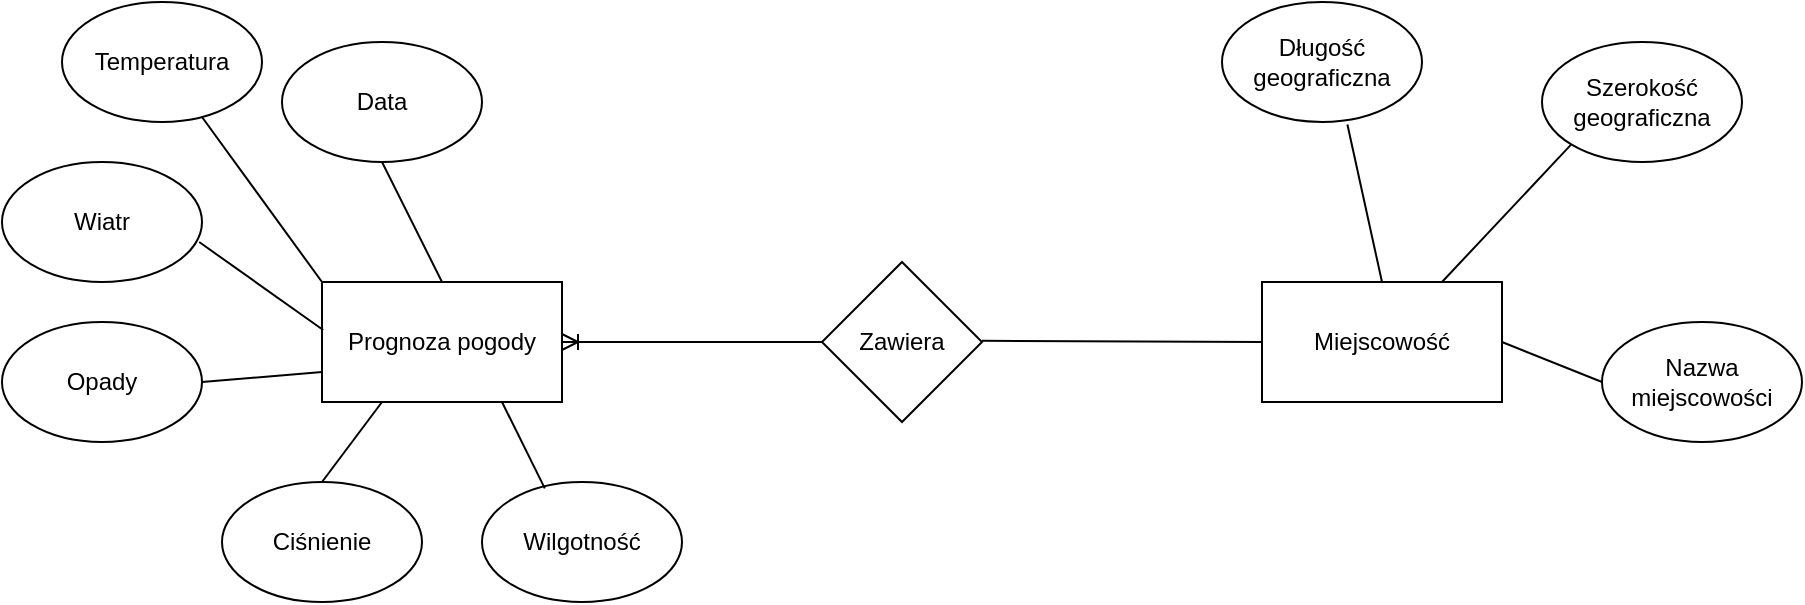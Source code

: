<mxfile version="22.0.4" type="device">
  <diagram id="wAxUxL8m-4CSuetN4ODD" name="Page-1">
    <mxGraphModel dx="2062" dy="666" grid="1" gridSize="10" guides="1" tooltips="1" connect="1" arrows="1" fold="1" page="1" pageScale="1" pageWidth="827" pageHeight="1169" math="0" shadow="0">
      <root>
        <mxCell id="0" />
        <mxCell id="1" parent="0" />
        <mxCell id="3YsNiaVbnSvqqKacSZGo-29" value="Miejscowość" style="rounded=0;whiteSpace=wrap;html=1;" parent="1" vertex="1">
          <mxGeometry x="380" y="400" width="120" height="60" as="geometry" />
        </mxCell>
        <mxCell id="3YsNiaVbnSvqqKacSZGo-30" value="Prognoza pogody" style="rounded=0;whiteSpace=wrap;html=1;" parent="1" vertex="1">
          <mxGeometry x="-90" y="400" width="120" height="60" as="geometry" />
        </mxCell>
        <mxCell id="3YsNiaVbnSvqqKacSZGo-31" value="Data&lt;span style=&quot;color: rgba(0, 0, 0, 0); font-family: monospace; font-size: 0px; text-align: start;&quot;&gt;%3CmxGraphModel%3E%3Croot%3E%3CmxCell%20id%3D%220%22%2F%3E%3CmxCell%20id%3D%221%22%20parent%3D%220%22%2F%3E%3CmxCell%20id%3D%222%22%20value%3D%22EntryID%22%20style%3D%22ellipse%3BwhiteSpace%3Dwrap%3Bhtml%3D1%3B%22%20vertex%3D%221%22%20parent%3D%221%22%3E%3CmxGeometry%20x%3D%2260%22%20y%3D%22250%22%20width%3D%22100%22%20height%3D%2260%22%20as%3D%22geometry%22%2F%3E%3C%2FmxCell%3E%3C%2Froot%3E%3C%2FmxGraphModel%3E&lt;/span&gt;" style="ellipse;whiteSpace=wrap;html=1;" parent="1" vertex="1">
          <mxGeometry x="-110" y="280" width="100" height="60" as="geometry" />
        </mxCell>
        <mxCell id="3YsNiaVbnSvqqKacSZGo-33" value="Temperatura" style="ellipse;whiteSpace=wrap;html=1;" parent="1" vertex="1">
          <mxGeometry x="-220" y="260" width="100" height="60" as="geometry" />
        </mxCell>
        <mxCell id="3YsNiaVbnSvqqKacSZGo-34" value="Ciśnienie" style="ellipse;whiteSpace=wrap;html=1;" parent="1" vertex="1">
          <mxGeometry x="-140" y="500" width="100" height="60" as="geometry" />
        </mxCell>
        <mxCell id="3YsNiaVbnSvqqKacSZGo-35" value="Opady" style="ellipse;whiteSpace=wrap;html=1;" parent="1" vertex="1">
          <mxGeometry x="-250" y="420" width="100" height="60" as="geometry" />
        </mxCell>
        <mxCell id="3YsNiaVbnSvqqKacSZGo-36" value="Wiatr" style="ellipse;whiteSpace=wrap;html=1;" parent="1" vertex="1">
          <mxGeometry x="-250" y="340" width="100" height="60" as="geometry" />
        </mxCell>
        <mxCell id="3YsNiaVbnSvqqKacSZGo-38" value="Wilgotność" style="ellipse;whiteSpace=wrap;html=1;" parent="1" vertex="1">
          <mxGeometry x="-10" y="500" width="100" height="60" as="geometry" />
        </mxCell>
        <mxCell id="3YsNiaVbnSvqqKacSZGo-41" value="Nazwa miejscowości" style="ellipse;whiteSpace=wrap;html=1;" parent="1" vertex="1">
          <mxGeometry x="550" y="420" width="100" height="60" as="geometry" />
        </mxCell>
        <mxCell id="3YsNiaVbnSvqqKacSZGo-44" value="" style="endArrow=none;html=1;rounded=0;entryX=0;entryY=0.5;entryDx=0;entryDy=0;exitX=1;exitY=0.5;exitDx=0;exitDy=0;" parent="1" source="3YsNiaVbnSvqqKacSZGo-29" target="3YsNiaVbnSvqqKacSZGo-41" edge="1">
          <mxGeometry width="50" height="50" relative="1" as="geometry">
            <mxPoint x="260" y="370" as="sourcePoint" />
            <mxPoint x="310" y="320" as="targetPoint" />
          </mxGeometry>
        </mxCell>
        <mxCell id="3YsNiaVbnSvqqKacSZGo-48" value="" style="endArrow=none;html=1;rounded=0;entryX=0.5;entryY=1;entryDx=0;entryDy=0;exitX=0.5;exitY=0;exitDx=0;exitDy=0;" parent="1" source="3YsNiaVbnSvqqKacSZGo-30" target="3YsNiaVbnSvqqKacSZGo-31" edge="1">
          <mxGeometry width="50" height="50" relative="1" as="geometry">
            <mxPoint x="-55" y="410" as="sourcePoint" />
            <mxPoint x="-5" y="340" as="targetPoint" />
          </mxGeometry>
        </mxCell>
        <mxCell id="3YsNiaVbnSvqqKacSZGo-49" value="" style="endArrow=none;html=1;rounded=0;exitX=0.005;exitY=0.4;exitDx=0;exitDy=0;entryX=0.986;entryY=0.667;entryDx=0;entryDy=0;entryPerimeter=0;exitPerimeter=0;" parent="1" source="3YsNiaVbnSvqqKacSZGo-30" target="3YsNiaVbnSvqqKacSZGo-36" edge="1">
          <mxGeometry width="50" height="50" relative="1" as="geometry">
            <mxPoint x="-20" y="410" as="sourcePoint" />
            <mxPoint x="-140" y="400" as="targetPoint" />
          </mxGeometry>
        </mxCell>
        <mxCell id="3YsNiaVbnSvqqKacSZGo-50" value="" style="endArrow=none;html=1;rounded=0;exitX=0.5;exitY=0;exitDx=0;exitDy=0;" parent="1" target="3YsNiaVbnSvqqKacSZGo-33" edge="1">
          <mxGeometry width="50" height="50" relative="1" as="geometry">
            <mxPoint x="-90" y="400" as="sourcePoint" />
            <mxPoint x="-140" y="370" as="targetPoint" />
          </mxGeometry>
        </mxCell>
        <mxCell id="3YsNiaVbnSvqqKacSZGo-51" value="" style="endArrow=none;html=1;rounded=0;entryX=0;entryY=0.75;entryDx=0;entryDy=0;exitX=1;exitY=0.5;exitDx=0;exitDy=0;" parent="1" source="3YsNiaVbnSvqqKacSZGo-35" target="3YsNiaVbnSvqqKacSZGo-30" edge="1">
          <mxGeometry width="50" height="50" relative="1" as="geometry">
            <mxPoint x="-150" y="480" as="sourcePoint" />
            <mxPoint x="-100" y="430" as="targetPoint" />
          </mxGeometry>
        </mxCell>
        <mxCell id="3YsNiaVbnSvqqKacSZGo-52" value="" style="endArrow=none;html=1;rounded=0;entryX=0.25;entryY=1;entryDx=0;entryDy=0;exitX=0.5;exitY=0;exitDx=0;exitDy=0;" parent="1" source="3YsNiaVbnSvqqKacSZGo-34" target="3YsNiaVbnSvqqKacSZGo-30" edge="1">
          <mxGeometry width="50" height="50" relative="1" as="geometry">
            <mxPoint x="-150" y="510" as="sourcePoint" />
            <mxPoint x="-100" y="460" as="targetPoint" />
          </mxGeometry>
        </mxCell>
        <mxCell id="3YsNiaVbnSvqqKacSZGo-53" value="" style="endArrow=none;html=1;rounded=0;exitX=0.75;exitY=1;exitDx=0;exitDy=0;entryX=0.314;entryY=0.053;entryDx=0;entryDy=0;entryPerimeter=0;" parent="1" source="3YsNiaVbnSvqqKacSZGo-30" target="3YsNiaVbnSvqqKacSZGo-38" edge="1">
          <mxGeometry width="50" height="50" relative="1" as="geometry">
            <mxPoint y="430" as="sourcePoint" />
            <mxPoint x="20" y="480" as="targetPoint" />
          </mxGeometry>
        </mxCell>
        <mxCell id="k65Isa8-VZfwUmexK9yl-1" value="Długość geograficzna" style="ellipse;whiteSpace=wrap;html=1;" vertex="1" parent="1">
          <mxGeometry x="360" y="260" width="100" height="60" as="geometry" />
        </mxCell>
        <mxCell id="k65Isa8-VZfwUmexK9yl-2" value="Szerokość geograficzna" style="ellipse;whiteSpace=wrap;html=1;" vertex="1" parent="1">
          <mxGeometry x="520" y="280" width="100" height="60" as="geometry" />
        </mxCell>
        <mxCell id="k65Isa8-VZfwUmexK9yl-3" value="" style="endArrow=none;html=1;rounded=0;entryX=0;entryY=1;entryDx=0;entryDy=0;exitX=0.75;exitY=0;exitDx=0;exitDy=0;" edge="1" parent="1" source="3YsNiaVbnSvqqKacSZGo-29" target="k65Isa8-VZfwUmexK9yl-2">
          <mxGeometry width="50" height="50" relative="1" as="geometry">
            <mxPoint x="510" y="440" as="sourcePoint" />
            <mxPoint x="560" y="460" as="targetPoint" />
          </mxGeometry>
        </mxCell>
        <mxCell id="k65Isa8-VZfwUmexK9yl-4" value="" style="endArrow=none;html=1;rounded=0;entryX=0.5;entryY=0;entryDx=0;entryDy=0;exitX=0.627;exitY=1.021;exitDx=0;exitDy=0;exitPerimeter=0;" edge="1" parent="1" source="k65Isa8-VZfwUmexK9yl-1" target="3YsNiaVbnSvqqKacSZGo-29">
          <mxGeometry width="50" height="50" relative="1" as="geometry">
            <mxPoint x="520" y="450" as="sourcePoint" />
            <mxPoint x="570" y="470" as="targetPoint" />
          </mxGeometry>
        </mxCell>
        <mxCell id="k65Isa8-VZfwUmexK9yl-5" value="" style="edgeStyle=entityRelationEdgeStyle;fontSize=12;html=1;endArrow=ERoneToMany;rounded=0;entryX=1;entryY=0.5;entryDx=0;entryDy=0;exitX=0;exitY=0.5;exitDx=0;exitDy=0;" edge="1" parent="1" source="k65Isa8-VZfwUmexK9yl-6" target="3YsNiaVbnSvqqKacSZGo-30">
          <mxGeometry width="100" height="100" relative="1" as="geometry">
            <mxPoint x="40" y="380" as="sourcePoint" />
            <mxPoint x="180" y="380" as="targetPoint" />
            <Array as="points">
              <mxPoint x="-20" y="370" />
            </Array>
          </mxGeometry>
        </mxCell>
        <mxCell id="k65Isa8-VZfwUmexK9yl-6" value="Zawiera" style="rhombus;whiteSpace=wrap;html=1;" vertex="1" parent="1">
          <mxGeometry x="160" y="390" width="80" height="80" as="geometry" />
        </mxCell>
        <mxCell id="k65Isa8-VZfwUmexK9yl-7" value="" style="endArrow=none;html=1;rounded=0;entryX=1;entryY=0.5;entryDx=0;entryDy=0;exitX=0;exitY=0.5;exitDx=0;exitDy=0;" edge="1" parent="1" source="3YsNiaVbnSvqqKacSZGo-29">
          <mxGeometry width="50" height="50" relative="1" as="geometry">
            <mxPoint x="370" y="429.41" as="sourcePoint" />
            <mxPoint x="240" y="429.41" as="targetPoint" />
          </mxGeometry>
        </mxCell>
      </root>
    </mxGraphModel>
  </diagram>
</mxfile>
